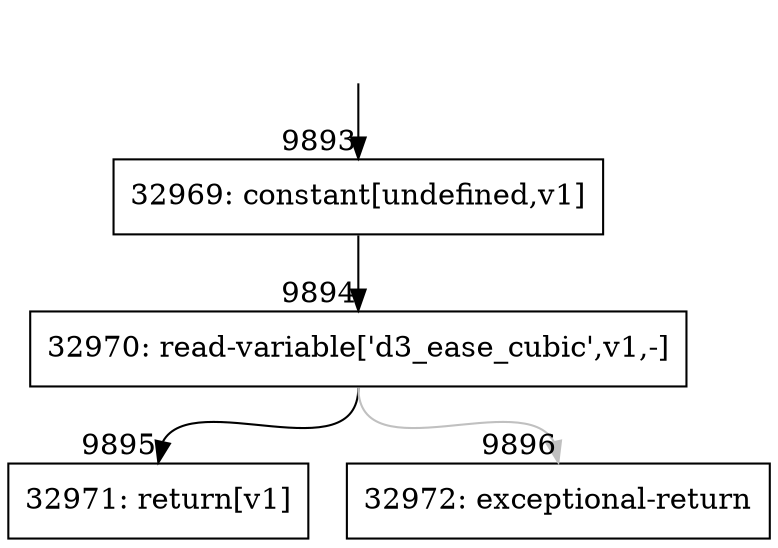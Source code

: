digraph {
rankdir="TD"
BB_entry903[shape=none,label=""];
BB_entry903 -> BB9893 [tailport=s, headport=n, headlabel="    9893"]
BB9893 [shape=record label="{32969: constant[undefined,v1]}" ] 
BB9893 -> BB9894 [tailport=s, headport=n, headlabel="      9894"]
BB9894 [shape=record label="{32970: read-variable['d3_ease_cubic',v1,-]}" ] 
BB9894 -> BB9895 [tailport=s, headport=n, headlabel="      9895"]
BB9894 -> BB9896 [tailport=s, headport=n, color=gray, headlabel="      9896"]
BB9895 [shape=record label="{32971: return[v1]}" ] 
BB9896 [shape=record label="{32972: exceptional-return}" ] 
//#$~ 5811
}
